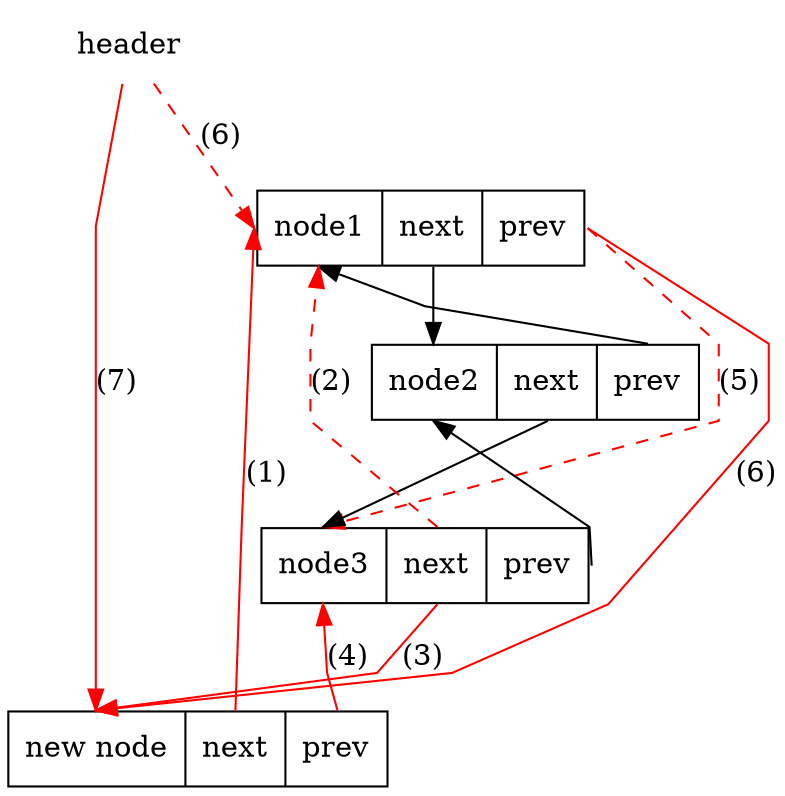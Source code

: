 digraph structs {
    header [shape=plaintext];
	node [shape = record];
	node1 [label="<p1> node1 |<p2> next|<p3>prev "];
	node2 [label="<p1> node2 |<p2> next|<p3>prev "];
	node3 [label="<p1> node3 |<p2> next|<p3>prev "];
	
	node4 [label="<p1> new node |<p2> next|<p3>prev "];
	
	splines = polyline;
    "node1":p2 -> "node2":p1;
	"node2":p2 -> "node3":p1;
	"node2":p3 -> "node1":p1;
	
	"node3":p3 -> "node2":p1;
	
	edge [color=red];	
	splines = polyline;
	"node4":p2 -> "node1":p1[label="(1)"];	
	"node3":p2 -> "node1":p1[label="(2)", style=dashed];
	"node3":p2 -> "node4":p1[label="(3)"];
	
	"node4":p3 -> "node3":p1[label="(4)"];	
	"node1":p3 -> "node3":p1[label="(5)", style=dashed];
	"node1":p3 -> "node4":p1[label="(6)"];
	
	header -> "node1":p1[label="(6)", style=dashed];
	header -> "node4":p1[label="(7)"];
}